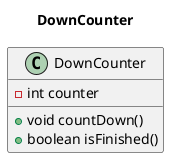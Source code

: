 @startuml DownCounter

title DownCounter

class DownCounter {
  -int counter
  +void countDown()
  +boolean isFinished()
}

@enduml
